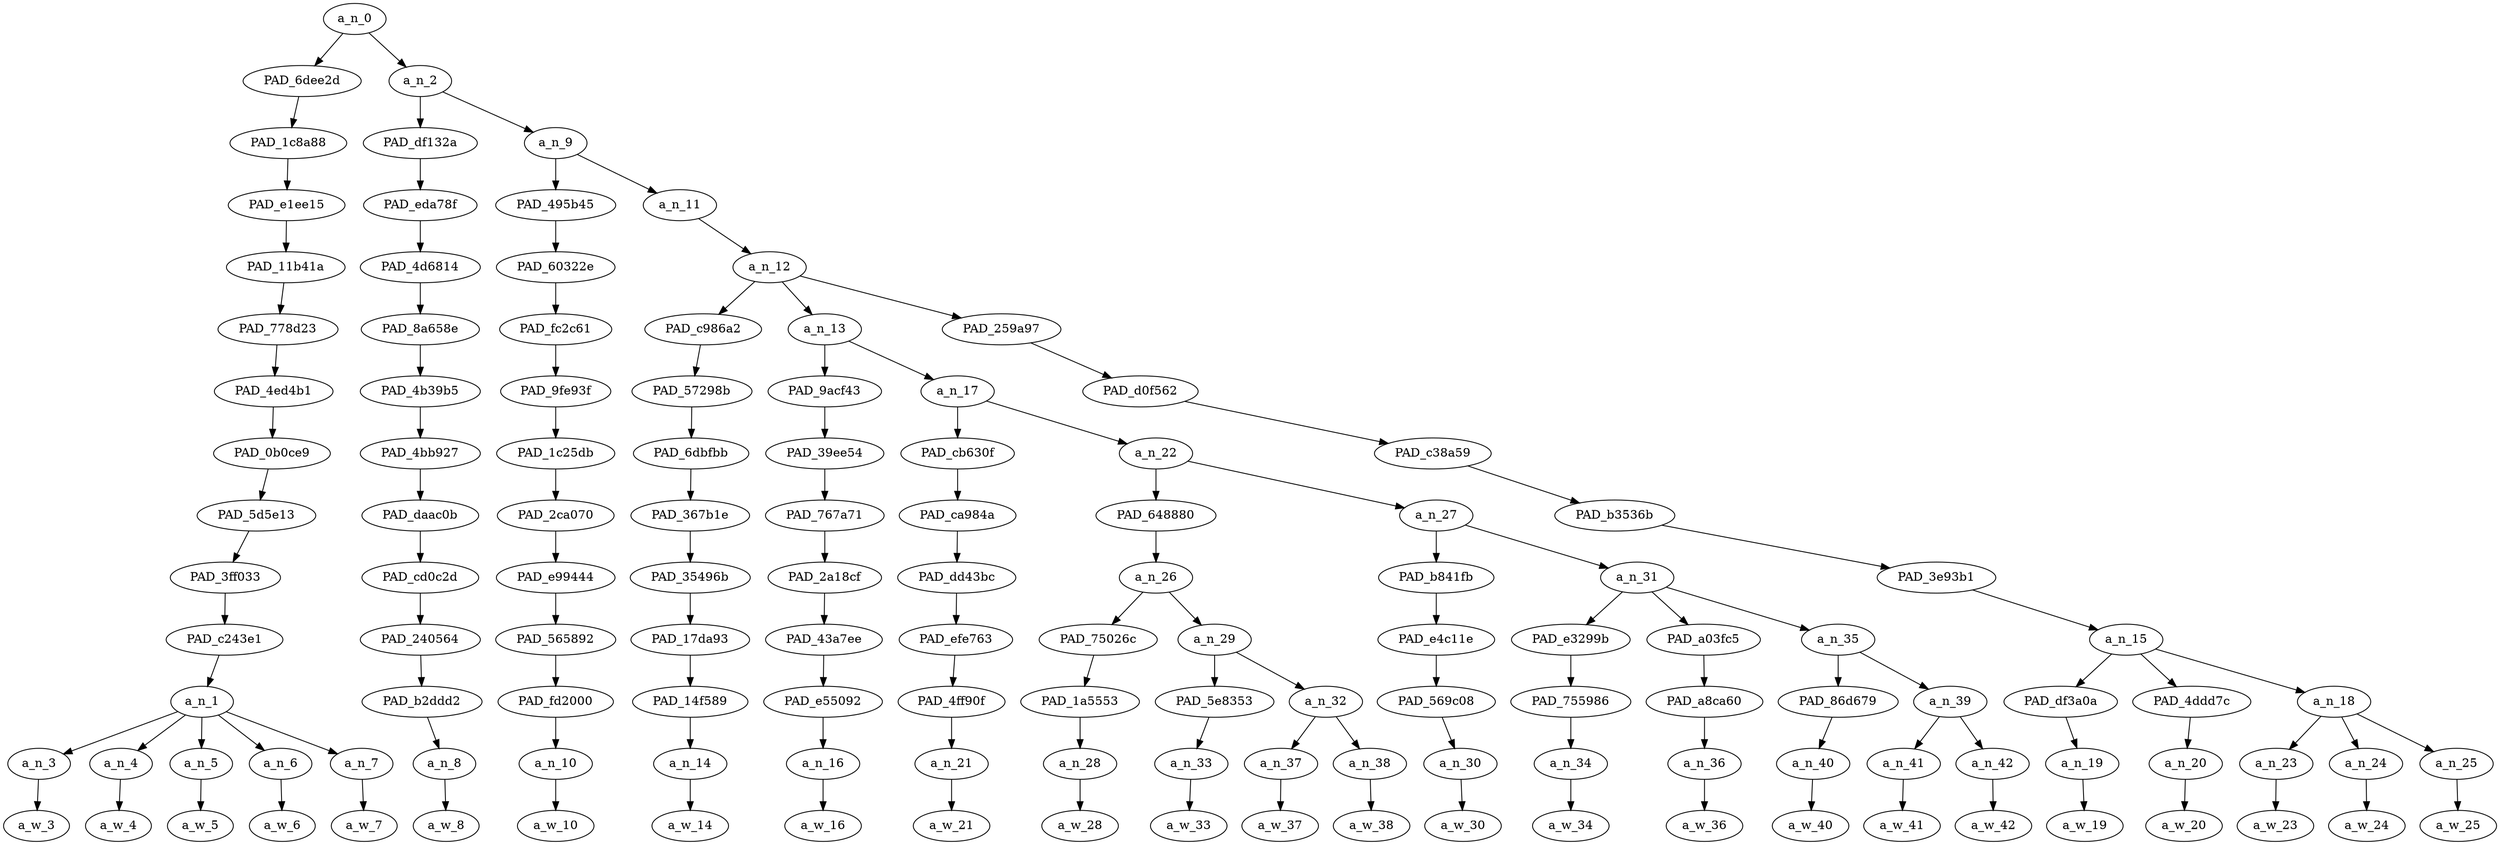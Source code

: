 strict digraph "" {
	a_n_0	[div_dir=1,
		index=0,
		level=13,
		pos="5.09375,13!",
		text_span="[0, 1, 2, 3, 4, 5, 6, 7, 8, 9, 10, 11, 12, 13, 14, 15, 16, 17, 18, 19, 20, 21, 22, 23, 24]",
		value=1.00000001];
	PAD_6dee2d	[div_dir=-1,
		index=0,
		level=12,
		pos="2.0,12!",
		text_span="[0, 1, 2, 3, 4]",
		value=0.18983085];
	a_n_0 -> PAD_6dee2d;
	a_n_2	[div_dir=1,
		index=1,
		level=12,
		pos="8.1875,12!",
		text_span="[5, 6, 7, 8, 9, 10, 11, 12, 13, 14, 15, 16, 17, 18, 19, 20, 21, 22, 23, 24]",
		value=0.81012867];
	a_n_0 -> a_n_2;
	PAD_1c8a88	[div_dir=-1,
		index=0,
		level=11,
		pos="2.0,11!",
		text_span="[0, 1, 2, 3, 4]",
		value=0.18983085];
	PAD_6dee2d -> PAD_1c8a88;
	PAD_e1ee15	[div_dir=-1,
		index=0,
		level=10,
		pos="2.0,10!",
		text_span="[0, 1, 2, 3, 4]",
		value=0.18983085];
	PAD_1c8a88 -> PAD_e1ee15;
	PAD_11b41a	[div_dir=-1,
		index=0,
		level=9,
		pos="2.0,9!",
		text_span="[0, 1, 2, 3, 4]",
		value=0.18983085];
	PAD_e1ee15 -> PAD_11b41a;
	PAD_778d23	[div_dir=-1,
		index=0,
		level=8,
		pos="2.0,8!",
		text_span="[0, 1, 2, 3, 4]",
		value=0.18983085];
	PAD_11b41a -> PAD_778d23;
	PAD_4ed4b1	[div_dir=-1,
		index=0,
		level=7,
		pos="2.0,7!",
		text_span="[0, 1, 2, 3, 4]",
		value=0.18983085];
	PAD_778d23 -> PAD_4ed4b1;
	PAD_0b0ce9	[div_dir=-1,
		index=0,
		level=6,
		pos="2.0,6!",
		text_span="[0, 1, 2, 3, 4]",
		value=0.18983085];
	PAD_4ed4b1 -> PAD_0b0ce9;
	PAD_5d5e13	[div_dir=-1,
		index=0,
		level=5,
		pos="2.0,5!",
		text_span="[0, 1, 2, 3, 4]",
		value=0.18983085];
	PAD_0b0ce9 -> PAD_5d5e13;
	PAD_3ff033	[div_dir=-1,
		index=0,
		level=4,
		pos="2.0,4!",
		text_span="[0, 1, 2, 3, 4]",
		value=0.18983085];
	PAD_5d5e13 -> PAD_3ff033;
	PAD_c243e1	[div_dir=-1,
		index=0,
		level=3,
		pos="2.0,3!",
		text_span="[0, 1, 2, 3, 4]",
		value=0.18983085];
	PAD_3ff033 -> PAD_c243e1;
	a_n_1	[div_dir=-1,
		index=0,
		level=2,
		pos="2.0,2!",
		text_span="[0, 1, 2, 3, 4]",
		value=0.18983085];
	PAD_c243e1 -> a_n_1;
	a_n_3	[div_dir=1,
		index=0,
		level=1,
		pos="0.0,1!",
		text_span="[0]",
		value=0.04440445];
	a_n_1 -> a_n_3;
	a_n_4	[div_dir=-1,
		index=1,
		level=1,
		pos="1.0,1!",
		text_span="[1]",
		value=0.05499023];
	a_n_1 -> a_n_4;
	a_n_5	[div_dir=1,
		index=2,
		level=1,
		pos="2.0,1!",
		text_span="[2]",
		value=0.04318521];
	a_n_1 -> a_n_5;
	a_n_6	[div_dir=1,
		index=3,
		level=1,
		pos="3.0,1!",
		text_span="[3]",
		value=0.02628925];
	a_n_1 -> a_n_6;
	a_n_7	[div_dir=-1,
		index=4,
		level=1,
		pos="4.0,1!",
		text_span="[4]",
		value=0.02096054];
	a_n_1 -> a_n_7;
	a_w_3	[div_dir=0,
		index=0,
		level=0,
		pos="0,0!",
		text_span="[0]",
		value="<user>"];
	a_n_3 -> a_w_3;
	a_w_4	[div_dir=0,
		index=1,
		level=0,
		pos="1,0!",
		text_span="[1]",
		value=ccp];
	a_n_4 -> a_w_4;
	a_w_5	[div_dir=0,
		index=2,
		level=0,
		pos="2,0!",
		text_span="[2]",
		value=china];
	a_n_5 -> a_w_5;
	a_w_6	[div_dir=0,
		index=3,
		level=0,
		pos="3,0!",
		text_span="[3]",
		value=z];
	a_n_6 -> a_w_6;
	a_w_7	[div_dir=0,
		index=4,
		level=0,
		pos="4,0!",
		text_span="[4]",
		value=i];
	a_n_7 -> a_w_7;
	PAD_df132a	[div_dir=-1,
		index=1,
		level=11,
		pos="5.0,11!",
		text_span="[5]",
		value=0.02046500];
	a_n_2 -> PAD_df132a;
	a_n_9	[div_dir=1,
		index=2,
		level=11,
		pos="11.375,11!",
		text_span="[6, 7, 8, 9, 10, 11, 12, 13, 14, 15, 16, 17, 18, 19, 20, 21, 22, 23, 24]",
		value=0.78961799];
	a_n_2 -> a_n_9;
	PAD_eda78f	[div_dir=-1,
		index=1,
		level=10,
		pos="5.0,10!",
		text_span="[5]",
		value=0.02046500];
	PAD_df132a -> PAD_eda78f;
	PAD_4d6814	[div_dir=-1,
		index=1,
		level=9,
		pos="5.0,9!",
		text_span="[5]",
		value=0.02046500];
	PAD_eda78f -> PAD_4d6814;
	PAD_8a658e	[div_dir=-1,
		index=1,
		level=8,
		pos="5.0,8!",
		text_span="[5]",
		value=0.02046500];
	PAD_4d6814 -> PAD_8a658e;
	PAD_4b39b5	[div_dir=-1,
		index=1,
		level=7,
		pos="5.0,7!",
		text_span="[5]",
		value=0.02046500];
	PAD_8a658e -> PAD_4b39b5;
	PAD_4bb927	[div_dir=-1,
		index=1,
		level=6,
		pos="5.0,6!",
		text_span="[5]",
		value=0.02046500];
	PAD_4b39b5 -> PAD_4bb927;
	PAD_daac0b	[div_dir=-1,
		index=1,
		level=5,
		pos="5.0,5!",
		text_span="[5]",
		value=0.02046500];
	PAD_4bb927 -> PAD_daac0b;
	PAD_cd0c2d	[div_dir=-1,
		index=1,
		level=4,
		pos="5.0,4!",
		text_span="[5]",
		value=0.02046500];
	PAD_daac0b -> PAD_cd0c2d;
	PAD_240564	[div_dir=-1,
		index=1,
		level=3,
		pos="5.0,3!",
		text_span="[5]",
		value=0.02046500];
	PAD_cd0c2d -> PAD_240564;
	PAD_b2ddd2	[div_dir=-1,
		index=1,
		level=2,
		pos="5.0,2!",
		text_span="[5]",
		value=0.02046500];
	PAD_240564 -> PAD_b2ddd2;
	a_n_8	[div_dir=-1,
		index=5,
		level=1,
		pos="5.0,1!",
		text_span="[5]",
		value=0.02046500];
	PAD_b2ddd2 -> a_n_8;
	a_w_8	[div_dir=0,
		index=5,
		level=0,
		pos="5,0!",
		text_span="[5]",
		value=is];
	a_n_8 -> a_w_8;
	PAD_495b45	[div_dir=1,
		index=2,
		level=10,
		pos="6.0,10!",
		text_span="[6]",
		value=0.02816954];
	a_n_9 -> PAD_495b45;
	a_n_11	[div_dir=1,
		index=3,
		level=10,
		pos="16.75,10!",
		text_span="[7, 8, 9, 10, 11, 12, 13, 14, 15, 16, 17, 18, 19, 20, 21, 22, 23, 24]",
		value=0.76138757];
	a_n_9 -> a_n_11;
	PAD_60322e	[div_dir=1,
		index=2,
		level=9,
		pos="6.0,9!",
		text_span="[6]",
		value=0.02816954];
	PAD_495b45 -> PAD_60322e;
	PAD_fc2c61	[div_dir=1,
		index=2,
		level=8,
		pos="6.0,8!",
		text_span="[6]",
		value=0.02816954];
	PAD_60322e -> PAD_fc2c61;
	PAD_9fe93f	[div_dir=1,
		index=2,
		level=7,
		pos="6.0,7!",
		text_span="[6]",
		value=0.02816954];
	PAD_fc2c61 -> PAD_9fe93f;
	PAD_1c25db	[div_dir=1,
		index=2,
		level=6,
		pos="6.0,6!",
		text_span="[6]",
		value=0.02816954];
	PAD_9fe93f -> PAD_1c25db;
	PAD_2ca070	[div_dir=1,
		index=2,
		level=5,
		pos="6.0,5!",
		text_span="[6]",
		value=0.02816954];
	PAD_1c25db -> PAD_2ca070;
	PAD_e99444	[div_dir=1,
		index=2,
		level=4,
		pos="6.0,4!",
		text_span="[6]",
		value=0.02816954];
	PAD_2ca070 -> PAD_e99444;
	PAD_565892	[div_dir=1,
		index=2,
		level=3,
		pos="6.0,3!",
		text_span="[6]",
		value=0.02816954];
	PAD_e99444 -> PAD_565892;
	PAD_fd2000	[div_dir=1,
		index=2,
		level=2,
		pos="6.0,2!",
		text_span="[6]",
		value=0.02816954];
	PAD_565892 -> PAD_fd2000;
	a_n_10	[div_dir=1,
		index=6,
		level=1,
		pos="6.0,1!",
		text_span="[6]",
		value=0.02816954];
	PAD_fd2000 -> a_n_10;
	a_w_10	[div_dir=0,
		index=6,
		level=0,
		pos="6,0!",
		text_span="[6]",
		value=happy];
	a_n_10 -> a_w_10;
	a_n_12	[div_dir=1,
		index=3,
		level=9,
		pos="16.75,9!",
		text_span="[7, 8, 9, 10, 11, 12, 13, 14, 15, 16, 17, 18, 19, 20, 21, 22, 23, 24]",
		value=0.76133366];
	a_n_11 -> a_n_12;
	PAD_c986a2	[div_dir=1,
		index=4,
		level=8,
		pos="19.0,8!",
		text_span="[19]",
		value=0.02015910];
	a_n_12 -> PAD_c986a2;
	a_n_13	[div_dir=1,
		index=3,
		level=8,
		pos="8.583333333333332,8!",
		text_span="[7, 8, 9, 10, 11, 12, 13, 14, 15, 16, 17, 18]",
		value=0.53467168];
	a_n_12 -> a_n_13;
	PAD_259a97	[div_dir=-1,
		index=5,
		level=8,
		pos="22.666666666666668,8!",
		text_span="[20, 21, 22, 23, 24]",
		value=0.20644897];
	a_n_12 -> PAD_259a97;
	PAD_57298b	[div_dir=1,
		index=5,
		level=7,
		pos="19.0,7!",
		text_span="[19]",
		value=0.02015910];
	PAD_c986a2 -> PAD_57298b;
	PAD_6dbfbb	[div_dir=1,
		index=6,
		level=6,
		pos="19.0,6!",
		text_span="[19]",
		value=0.02015910];
	PAD_57298b -> PAD_6dbfbb;
	PAD_367b1e	[div_dir=1,
		index=7,
		level=5,
		pos="19.0,5!",
		text_span="[19]",
		value=0.02015910];
	PAD_6dbfbb -> PAD_367b1e;
	PAD_35496b	[div_dir=1,
		index=8,
		level=4,
		pos="19.0,4!",
		text_span="[19]",
		value=0.02015910];
	PAD_367b1e -> PAD_35496b;
	PAD_17da93	[div_dir=1,
		index=11,
		level=3,
		pos="19.0,3!",
		text_span="[19]",
		value=0.02015910];
	PAD_35496b -> PAD_17da93;
	PAD_14f589	[div_dir=1,
		index=13,
		level=2,
		pos="19.0,2!",
		text_span="[19]",
		value=0.02015910];
	PAD_17da93 -> PAD_14f589;
	a_n_14	[div_dir=1,
		index=19,
		level=1,
		pos="19.0,1!",
		text_span="[19]",
		value=0.02015910];
	PAD_14f589 -> a_n_14;
	a_w_14	[div_dir=0,
		index=19,
		level=0,
		pos="19,0!",
		text_span="[19]",
		value=and];
	a_n_14 -> a_w_14;
	PAD_9acf43	[div_dir=-1,
		index=3,
		level=7,
		pos="7.0,7!",
		text_span="[7]",
		value=0.01883156];
	a_n_13 -> PAD_9acf43;
	a_n_17	[div_dir=1,
		index=4,
		level=7,
		pos="10.166666666666666,7!",
		text_span="[8, 9, 10, 11, 12, 13, 14, 15, 16, 17, 18]",
		value=0.51575383];
	a_n_13 -> a_n_17;
	PAD_39ee54	[div_dir=-1,
		index=3,
		level=6,
		pos="7.0,6!",
		text_span="[7]",
		value=0.01883156];
	PAD_9acf43 -> PAD_39ee54;
	PAD_767a71	[div_dir=-1,
		index=3,
		level=5,
		pos="7.0,5!",
		text_span="[7]",
		value=0.01883156];
	PAD_39ee54 -> PAD_767a71;
	PAD_2a18cf	[div_dir=-1,
		index=3,
		level=4,
		pos="7.0,4!",
		text_span="[7]",
		value=0.01883156];
	PAD_767a71 -> PAD_2a18cf;
	PAD_43a7ee	[div_dir=-1,
		index=3,
		level=3,
		pos="7.0,3!",
		text_span="[7]",
		value=0.01883156];
	PAD_2a18cf -> PAD_43a7ee;
	PAD_e55092	[div_dir=-1,
		index=3,
		level=2,
		pos="7.0,2!",
		text_span="[7]",
		value=0.01883156];
	PAD_43a7ee -> PAD_e55092;
	a_n_16	[div_dir=-1,
		index=7,
		level=1,
		pos="7.0,1!",
		text_span="[7]",
		value=0.01883156];
	PAD_e55092 -> a_n_16;
	a_w_16	[div_dir=0,
		index=7,
		level=0,
		pos="7,0!",
		text_span="[7]",
		value=to];
	a_n_16 -> a_w_16;
	PAD_cb630f	[div_dir=-1,
		index=4,
		level=6,
		pos="8.0,6!",
		text_span="[8]",
		value=0.05005683];
	a_n_17 -> PAD_cb630f;
	a_n_22	[div_dir=1,
		index=5,
		level=6,
		pos="12.333333333333332,6!",
		text_span="[9, 10, 11, 12, 13, 14, 15, 16, 17, 18]",
		value=0.46559866];
	a_n_17 -> a_n_22;
	PAD_ca984a	[div_dir=-1,
		index=4,
		level=5,
		pos="8.0,5!",
		text_span="[8]",
		value=0.05005683];
	PAD_cb630f -> PAD_ca984a;
	PAD_dd43bc	[div_dir=-1,
		index=4,
		level=4,
		pos="8.0,4!",
		text_span="[8]",
		value=0.05005683];
	PAD_ca984a -> PAD_dd43bc;
	PAD_efe763	[div_dir=-1,
		index=4,
		level=3,
		pos="8.0,3!",
		text_span="[8]",
		value=0.05005683];
	PAD_dd43bc -> PAD_efe763;
	PAD_4ff90f	[div_dir=-1,
		index=4,
		level=2,
		pos="8.0,2!",
		text_span="[8]",
		value=0.05005683];
	PAD_efe763 -> PAD_4ff90f;
	a_n_21	[div_dir=-1,
		index=8,
		level=1,
		pos="8.0,1!",
		text_span="[8]",
		value=0.05005683];
	PAD_4ff90f -> a_n_21;
	a_w_21	[div_dir=0,
		index=8,
		level=0,
		pos="8,0!",
		text_span="[8]",
		value=kill];
	a_n_21 -> a_w_21;
	PAD_648880	[div_dir=1,
		index=5,
		level=5,
		pos="10.125,5!",
		text_span="[9, 10, 11, 12]",
		value=0.28835616];
	a_n_22 -> PAD_648880;
	a_n_27	[div_dir=1,
		index=6,
		level=5,
		pos="14.541666666666666,5!",
		text_span="[13, 14, 15, 16, 17, 18]",
		value=0.17709322];
	a_n_22 -> a_n_27;
	a_n_26	[div_dir=1,
		index=5,
		level=4,
		pos="10.125,4!",
		text_span="[9, 10, 11, 12]",
		value=0.28835616];
	PAD_648880 -> a_n_26;
	PAD_75026c	[div_dir=1,
		index=5,
		level=3,
		pos="9.0,3!",
		text_span="[9]",
		value=0.03451370];
	a_n_26 -> PAD_75026c;
	a_n_29	[div_dir=1,
		index=6,
		level=3,
		pos="11.25,3!",
		text_span="[10, 11, 12]",
		value=0.25378062];
	a_n_26 -> a_n_29;
	PAD_1a5553	[div_dir=1,
		index=5,
		level=2,
		pos="9.0,2!",
		text_span="[9]",
		value=0.03451370];
	PAD_75026c -> PAD_1a5553;
	a_n_28	[div_dir=1,
		index=9,
		level=1,
		pos="9.0,1!",
		text_span="[9]",
		value=0.03451370];
	PAD_1a5553 -> a_n_28;
	a_w_28	[div_dir=0,
		index=9,
		level=0,
		pos="9,0!",
		text_span="[9]",
		value=all];
	a_n_28 -> a_w_28;
	PAD_5e8353	[div_dir=1,
		index=7,
		level=2,
		pos="12.0,2!",
		text_span="[12]",
		value=0.04625105];
	a_n_29 -> PAD_5e8353;
	a_n_32	[div_dir=-1,
		index=6,
		level=2,
		pos="10.5,2!",
		text_span="[10, 11]",
		value=0.20748879];
	a_n_29 -> a_n_32;
	a_n_33	[div_dir=1,
		index=12,
		level=1,
		pos="12.0,1!",
		text_span="[12]",
		value=0.04625105];
	PAD_5e8353 -> a_n_33;
	a_w_33	[div_dir=0,
		index=12,
		level=0,
		pos="12,0!",
		text_span="[12]",
		value=please];
	a_n_33 -> a_w_33;
	a_n_37	[div_dir=1,
		index=10,
		level=1,
		pos="10.0,1!",
		text_span="[10]",
		value=0.10795985];
	a_n_32 -> a_n_37;
	a_n_38	[div_dir=-1,
		index=11,
		level=1,
		pos="11.0,1!",
		text_span="[11]",
		value=0.09942814];
	a_n_32 -> a_n_38;
	a_w_37	[div_dir=0,
		index=10,
		level=0,
		pos="10,0!",
		text_span="[10]",
		value=freedom];
	a_n_37 -> a_w_37;
	a_w_38	[div_dir=0,
		index=11,
		level=0,
		pos="11,0!",
		text_span="[11]",
		value=fighter];
	a_n_38 -> a_w_38;
	PAD_b841fb	[div_dir=-1,
		index=6,
		level=4,
		pos="13.0,4!",
		text_span="[13]",
		value=0.02756328];
	a_n_27 -> PAD_b841fb;
	a_n_31	[div_dir=1,
		index=7,
		level=4,
		pos="16.083333333333332,4!",
		text_span="[14, 15, 16, 17, 18]",
		value=0.14938800];
	a_n_27 -> a_n_31;
	PAD_e4c11e	[div_dir=-1,
		index=7,
		level=3,
		pos="13.0,3!",
		text_span="[13]",
		value=0.02756328];
	PAD_b841fb -> PAD_e4c11e;
	PAD_569c08	[div_dir=-1,
		index=8,
		level=2,
		pos="13.0,2!",
		text_span="[13]",
		value=0.02756328];
	PAD_e4c11e -> PAD_569c08;
	a_n_30	[div_dir=-1,
		index=13,
		level=1,
		pos="13.0,1!",
		text_span="[13]",
		value=0.02756328];
	PAD_569c08 -> a_n_30;
	a_w_30	[div_dir=0,
		index=13,
		level=0,
		pos="13,0!",
		text_span="[13]",
		value=pass];
	a_n_30 -> a_w_30;
	PAD_e3299b	[div_dir=1,
		index=8,
		level=3,
		pos="14.0,3!",
		text_span="[14]",
		value=0.03660441];
	a_n_31 -> PAD_e3299b;
	PAD_a03fc5	[div_dir=1,
		index=10,
		level=3,
		pos="18.0,3!",
		text_span="[18]",
		value=0.02493981];
	a_n_31 -> PAD_a03fc5;
	a_n_35	[div_dir=1,
		index=9,
		level=3,
		pos="16.25,3!",
		text_span="[15, 16, 17]",
		value=0.08767740];
	a_n_31 -> a_n_35;
	PAD_755986	[div_dir=1,
		index=9,
		level=2,
		pos="14.0,2!",
		text_span="[14]",
		value=0.03660441];
	PAD_e3299b -> PAD_755986;
	a_n_34	[div_dir=1,
		index=14,
		level=1,
		pos="14.0,1!",
		text_span="[14]",
		value=0.03660441];
	PAD_755986 -> a_n_34;
	a_w_34	[div_dir=0,
		index=14,
		level=0,
		pos="14,0!",
		text_span="[14]",
		value=hk];
	a_n_34 -> a_w_34;
	PAD_a8ca60	[div_dir=1,
		index=12,
		level=2,
		pos="18.0,2!",
		text_span="[18]",
		value=0.02493981];
	PAD_a03fc5 -> PAD_a8ca60;
	a_n_36	[div_dir=1,
		index=18,
		level=1,
		pos="18.0,1!",
		text_span="[18]",
		value=0.02493981];
	PAD_a8ca60 -> a_n_36;
	a_w_36	[div_dir=0,
		index=18,
		level=0,
		pos="18,0!",
		text_span="[18]",
		value=act];
	a_n_36 -> a_w_36;
	PAD_86d679	[div_dir=1,
		index=11,
		level=2,
		pos="17.0,2!",
		text_span="[17]",
		value=0.03064656];
	a_n_35 -> PAD_86d679;
	a_n_39	[div_dir=1,
		index=10,
		level=2,
		pos="15.5,2!",
		text_span="[15, 16]",
		value=0.05689650];
	a_n_35 -> a_n_39;
	a_n_40	[div_dir=1,
		index=17,
		level=1,
		pos="17.0,1!",
		text_span="[17]",
		value=0.03064656];
	PAD_86d679 -> a_n_40;
	a_w_40	[div_dir=0,
		index=17,
		level=0,
		pos="17,0!",
		text_span="[17]",
		value=democracy];
	a_n_40 -> a_w_40;
	a_n_41	[div_dir=1,
		index=15,
		level=1,
		pos="15.0,1!",
		text_span="[15]",
		value=0.02860814];
	a_n_39 -> a_n_41;
	a_n_42	[div_dir=1,
		index=16,
		level=1,
		pos="16.0,1!",
		text_span="[16]",
		value=0.02816564];
	a_n_39 -> a_n_42;
	a_w_41	[div_dir=0,
		index=15,
		level=0,
		pos="15,0!",
		text_span="[15]",
		value=human];
	a_n_41 -> a_w_41;
	a_w_42	[div_dir=0,
		index=16,
		level=0,
		pos="16,0!",
		text_span="[16]",
		value=rights];
	a_n_42 -> a_w_42;
	PAD_d0f562	[div_dir=-1,
		index=6,
		level=7,
		pos="22.666666666666668,7!",
		text_span="[20, 21, 22, 23, 24]",
		value=0.20644897];
	PAD_259a97 -> PAD_d0f562;
	PAD_c38a59	[div_dir=-1,
		index=7,
		level=6,
		pos="22.666666666666668,6!",
		text_span="[20, 21, 22, 23, 24]",
		value=0.20644897];
	PAD_d0f562 -> PAD_c38a59;
	PAD_b3536b	[div_dir=-1,
		index=8,
		level=5,
		pos="22.666666666666668,5!",
		text_span="[20, 21, 22, 23, 24]",
		value=0.20644897];
	PAD_c38a59 -> PAD_b3536b;
	PAD_3e93b1	[div_dir=-1,
		index=9,
		level=4,
		pos="22.666666666666668,4!",
		text_span="[20, 21, 22, 23, 24]",
		value=0.20644897];
	PAD_b3536b -> PAD_3e93b1;
	a_n_15	[div_dir=-1,
		index=12,
		level=3,
		pos="22.666666666666668,3!",
		text_span="[20, 21, 22, 23, 24]",
		value=0.20644897];
	PAD_3e93b1 -> a_n_15;
	PAD_df3a0a	[div_dir=-1,
		index=15,
		level=2,
		pos="23.0,2!",
		text_span="[23]",
		value=0.06096962];
	a_n_15 -> PAD_df3a0a;
	PAD_4ddd7c	[div_dir=-1,
		index=16,
		level=2,
		pos="24.0,2!",
		text_span="[24]",
		value=0.03734310];
	a_n_15 -> PAD_4ddd7c;
	a_n_18	[div_dir=1,
		index=14,
		level=2,
		pos="21.0,2!",
		text_span="[20, 21, 22]",
		value=0.10807189];
	a_n_15 -> a_n_18;
	a_n_19	[div_dir=-1,
		index=23,
		level=1,
		pos="23.0,1!",
		text_span="[23]",
		value=0.06096962];
	PAD_df3a0a -> a_n_19;
	a_w_19	[div_dir=0,
		index=23,
		level=0,
		pos="23,0!",
		text_span="[23]",
		value=standwith];
	a_n_19 -> a_w_19;
	a_n_20	[div_dir=-1,
		index=24,
		level=1,
		pos="24.0,1!",
		text_span="[24]",
		value=0.03734310];
	PAD_4ddd7c -> a_n_20;
	a_w_20	[div_dir=0,
		index=24,
		level=0,
		pos="24,0!",
		text_span="[24]",
		value=hk1];
	a_n_20 -> a_w_20;
	a_n_23	[div_dir=-1,
		index=20,
		level=1,
		pos="20.0,1!",
		text_span="[20]",
		value=0.02927023];
	a_n_18 -> a_n_23;
	a_n_24	[div_dir=1,
		index=21,
		level=1,
		pos="21.0,1!",
		text_span="[21]",
		value=0.03645791];
	a_n_18 -> a_n_24;
	a_n_25	[div_dir=1,
		index=22,
		level=1,
		pos="22.0,1!",
		text_span="[22]",
		value=0.04229562];
	a_n_18 -> a_n_25;
	a_w_23	[div_dir=0,
		index=20,
		level=0,
		pos="20,0!",
		text_span="[20]",
		value=free];
	a_n_23 -> a_w_23;
	a_w_24	[div_dir=0,
		index=21,
		level=0,
		pos="21,0!",
		text_span="[21]",
		value=hong];
	a_n_24 -> a_w_24;
	a_w_25	[div_dir=0,
		index=22,
		level=0,
		pos="22,0!",
		text_span="[22]",
		value=kong];
	a_n_25 -> a_w_25;
}
